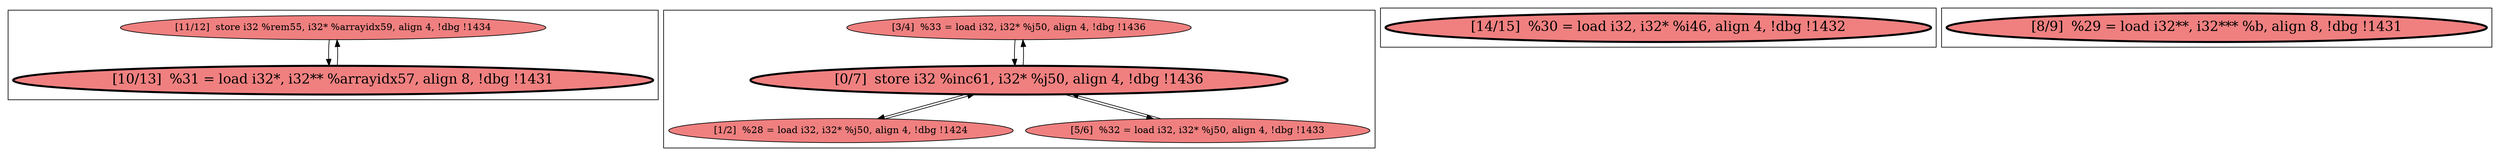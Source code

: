 
digraph G {



node2568->node2569 [ ]
node2563->node2564 [ ]
node2564->node2563 [ ]
node2564->node2565 [ ]
node2569->node2568 [ ]
node2565->node2564 [ ]
node2562->node2564 [ ]
node2564->node2562 [ ]


subgraph cluster3 {


node2569 [penwidth=3.0,fontsize=20,fillcolor=lightcoral,label="[10/13]  %31 = load i32*, i32** %arrayidx57, align 8, !dbg !1431",shape=ellipse,style=filled ]
node2568 [fillcolor=lightcoral,label="[11/12]  store i32 %rem55, i32* %arrayidx59, align 4, !dbg !1434",shape=ellipse,style=filled ]



}

subgraph cluster2 {


node2567 [penwidth=3.0,fontsize=20,fillcolor=lightcoral,label="[14/15]  %30 = load i32, i32* %i46, align 4, !dbg !1432",shape=ellipse,style=filled ]



}

subgraph cluster0 {


node2565 [fillcolor=lightcoral,label="[1/2]  %28 = load i32, i32* %j50, align 4, !dbg !1424",shape=ellipse,style=filled ]
node2564 [penwidth=3.0,fontsize=20,fillcolor=lightcoral,label="[0/7]  store i32 %inc61, i32* %j50, align 4, !dbg !1436",shape=ellipse,style=filled ]
node2562 [fillcolor=lightcoral,label="[5/6]  %32 = load i32, i32* %j50, align 4, !dbg !1433",shape=ellipse,style=filled ]
node2563 [fillcolor=lightcoral,label="[3/4]  %33 = load i32, i32* %j50, align 4, !dbg !1436",shape=ellipse,style=filled ]



}

subgraph cluster1 {


node2566 [penwidth=3.0,fontsize=20,fillcolor=lightcoral,label="[8/9]  %29 = load i32**, i32*** %b, align 8, !dbg !1431",shape=ellipse,style=filled ]



}

}
